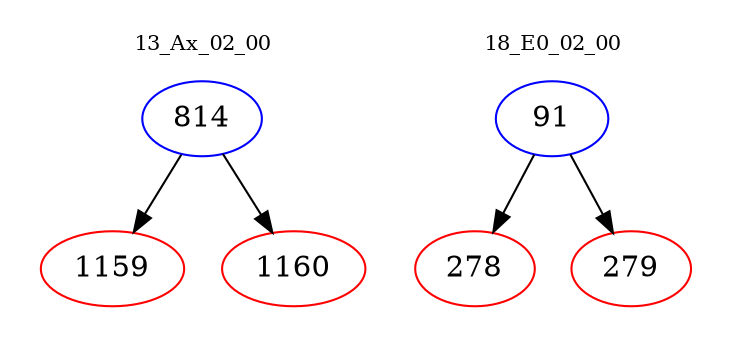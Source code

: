 digraph{
subgraph cluster_0 {
color = white
label = "13_Ax_02_00";
fontsize=10;
T0_814 [label="814", color="blue"]
T0_814 -> T0_1159 [color="black"]
T0_1159 [label="1159", color="red"]
T0_814 -> T0_1160 [color="black"]
T0_1160 [label="1160", color="red"]
}
subgraph cluster_1 {
color = white
label = "18_E0_02_00";
fontsize=10;
T1_91 [label="91", color="blue"]
T1_91 -> T1_278 [color="black"]
T1_278 [label="278", color="red"]
T1_91 -> T1_279 [color="black"]
T1_279 [label="279", color="red"]
}
}
